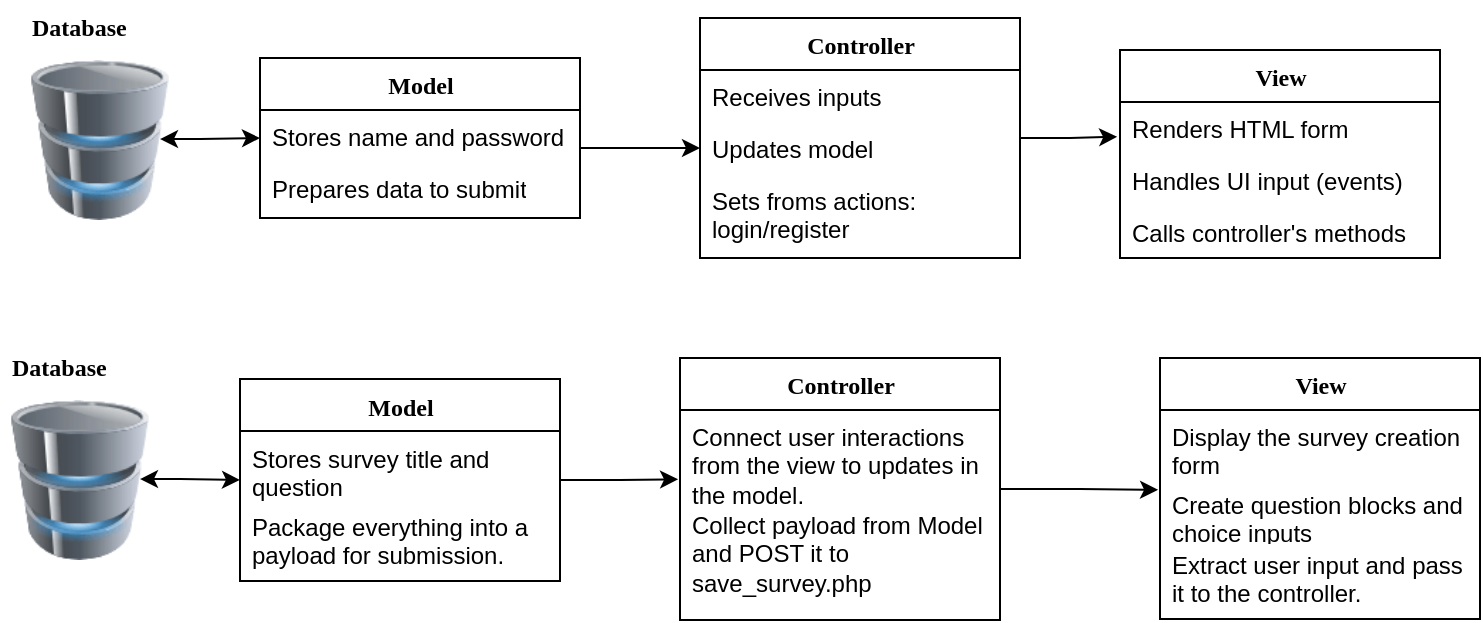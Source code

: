 <mxfile version="27.0.9">
  <diagram name="Page-1" id="9f46799a-70d6-7492-0946-bef42562c5a5">
    <mxGraphModel dx="868" dy="522" grid="1" gridSize="10" guides="1" tooltips="1" connect="1" arrows="1" fold="1" page="1" pageScale="1" pageWidth="1100" pageHeight="850" background="none" math="0" shadow="0">
      <root>
        <mxCell id="0" />
        <mxCell id="1" parent="0" />
        <mxCell id="78961159f06e98e8-17" value="Model" style="swimlane;html=1;fontStyle=1;align=center;verticalAlign=top;childLayout=stackLayout;horizontal=1;startSize=26;horizontalStack=0;resizeParent=1;resizeLast=0;collapsible=1;marginBottom=0;swimlaneFillColor=#ffffff;rounded=0;shadow=0;comic=0;labelBackgroundColor=none;strokeWidth=1;fillColor=none;fontFamily=Verdana;fontSize=12" parent="1" vertex="1">
          <mxGeometry x="210" y="159" width="160" height="80" as="geometry" />
        </mxCell>
        <mxCell id="78961159f06e98e8-21" value="Stores name and password&lt;div&gt;&lt;br&gt;&lt;/div&gt;" style="text;html=1;strokeColor=none;fillColor=none;align=left;verticalAlign=top;spacingLeft=4;spacingRight=4;whiteSpace=wrap;overflow=hidden;rotatable=0;points=[[0,0.5],[1,0.5]];portConstraint=eastwest;" parent="78961159f06e98e8-17" vertex="1">
          <mxGeometry y="26" width="160" height="26" as="geometry" />
        </mxCell>
        <mxCell id="78961159f06e98e8-26" value="Prepares data to submit" style="text;html=1;strokeColor=none;fillColor=none;align=left;verticalAlign=top;spacingLeft=4;spacingRight=4;whiteSpace=wrap;overflow=hidden;rotatable=0;points=[[0,0.5],[1,0.5]];portConstraint=eastwest;" parent="78961159f06e98e8-17" vertex="1">
          <mxGeometry y="52" width="160" height="26" as="geometry" />
        </mxCell>
        <mxCell id="78961159f06e98e8-30" value="View" style="swimlane;html=1;fontStyle=1;align=center;verticalAlign=top;childLayout=stackLayout;horizontal=1;startSize=26;horizontalStack=0;resizeParent=1;resizeLast=0;collapsible=1;marginBottom=0;swimlaneFillColor=#ffffff;rounded=0;shadow=0;comic=0;labelBackgroundColor=none;strokeWidth=1;fillColor=none;fontFamily=Verdana;fontSize=12" parent="1" vertex="1">
          <mxGeometry x="640" y="155" width="160" height="104" as="geometry" />
        </mxCell>
        <mxCell id="78961159f06e98e8-31" value="Renders HTML form" style="text;html=1;strokeColor=none;fillColor=none;align=left;verticalAlign=top;spacingLeft=4;spacingRight=4;whiteSpace=wrap;overflow=hidden;rotatable=0;points=[[0,0.5],[1,0.5]];portConstraint=eastwest;" parent="78961159f06e98e8-30" vertex="1">
          <mxGeometry y="26" width="160" height="26" as="geometry" />
        </mxCell>
        <mxCell id="78961159f06e98e8-32" value="Handles UI input (events)" style="text;html=1;strokeColor=none;fillColor=none;align=left;verticalAlign=top;spacingLeft=4;spacingRight=4;whiteSpace=wrap;overflow=hidden;rotatable=0;points=[[0,0.5],[1,0.5]];portConstraint=eastwest;" parent="78961159f06e98e8-30" vertex="1">
          <mxGeometry y="52" width="160" height="26" as="geometry" />
        </mxCell>
        <mxCell id="78961159f06e98e8-33" value="Calls controller&#39;s methods" style="text;html=1;strokeColor=none;fillColor=none;align=left;verticalAlign=top;spacingLeft=4;spacingRight=4;whiteSpace=wrap;overflow=hidden;rotatable=0;points=[[0,0.5],[1,0.5]];portConstraint=eastwest;" parent="78961159f06e98e8-30" vertex="1">
          <mxGeometry y="78" width="160" height="26" as="geometry" />
        </mxCell>
        <mxCell id="78961159f06e98e8-43" value="Controller" style="swimlane;html=1;fontStyle=1;align=center;verticalAlign=top;childLayout=stackLayout;horizontal=1;startSize=26;horizontalStack=0;resizeParent=1;resizeLast=0;collapsible=1;marginBottom=0;swimlaneFillColor=#ffffff;rounded=0;shadow=0;comic=0;labelBackgroundColor=none;strokeWidth=1;fillColor=none;fontFamily=Verdana;fontSize=12" parent="1" vertex="1">
          <mxGeometry x="430" y="139" width="160" height="120" as="geometry" />
        </mxCell>
        <mxCell id="78961159f06e98e8-44" value="Receives inputs" style="text;html=1;strokeColor=none;fillColor=none;align=left;verticalAlign=top;spacingLeft=4;spacingRight=4;whiteSpace=wrap;overflow=hidden;rotatable=0;points=[[0,0.5],[1,0.5]];portConstraint=eastwest;" parent="78961159f06e98e8-43" vertex="1">
          <mxGeometry y="26" width="160" height="26" as="geometry" />
        </mxCell>
        <mxCell id="78961159f06e98e8-45" value="Updates model" style="text;html=1;strokeColor=none;fillColor=none;align=left;verticalAlign=top;spacingLeft=4;spacingRight=4;whiteSpace=wrap;overflow=hidden;rotatable=0;points=[[0,0.5],[1,0.5]];portConstraint=eastwest;" parent="78961159f06e98e8-43" vertex="1">
          <mxGeometry y="52" width="160" height="26" as="geometry" />
        </mxCell>
        <mxCell id="78961159f06e98e8-49" value="Sets froms actions: login/register" style="text;html=1;strokeColor=none;fillColor=none;align=left;verticalAlign=top;spacingLeft=4;spacingRight=4;whiteSpace=wrap;overflow=hidden;rotatable=0;points=[[0,0.5],[1,0.5]];portConstraint=eastwest;" parent="78961159f06e98e8-43" vertex="1">
          <mxGeometry y="78" width="160" height="32" as="geometry" />
        </mxCell>
        <mxCell id="pt_hjZ5uZcyGiQa43ifl-5" style="edgeStyle=orthogonalEdgeStyle;rounded=0;orthogonalLoop=1;jettySize=auto;html=1;entryX=0;entryY=0.5;entryDx=0;entryDy=0;" edge="1" parent="1" source="78961159f06e98e8-21" target="78961159f06e98e8-45">
          <mxGeometry relative="1" as="geometry">
            <Array as="points">
              <mxPoint x="430" y="204" />
              <mxPoint x="430" y="204" />
            </Array>
          </mxGeometry>
        </mxCell>
        <mxCell id="pt_hjZ5uZcyGiQa43ifl-8" value="" style="edgeStyle=orthogonalEdgeStyle;rounded=0;orthogonalLoop=1;jettySize=auto;html=1;entryX=0;entryY=0.5;entryDx=0;entryDy=0;startArrow=classic;startFill=1;" edge="1" parent="1" target="78961159f06e98e8-17">
          <mxGeometry relative="1" as="geometry">
            <mxPoint x="160" y="199.516" as="sourcePoint" />
            <mxPoint x="310" y="200.49" as="targetPoint" />
            <Array as="points">
              <mxPoint x="180" y="200" />
            </Array>
          </mxGeometry>
        </mxCell>
        <mxCell id="pt_hjZ5uZcyGiQa43ifl-7" value="" style="image;html=1;image=img/lib/clip_art/computers/Database_128x128.png" vertex="1" parent="1">
          <mxGeometry x="90" y="160" width="80" height="80" as="geometry" />
        </mxCell>
        <mxCell id="pt_hjZ5uZcyGiQa43ifl-9" value="&lt;b&gt;Database&lt;/b&gt;" style="text;strokeColor=none;fillColor=none;spacingLeft=4;spacingRight=4;overflow=hidden;rotatable=0;points=[[0,0.5],[1,0.5]];portConstraint=eastwest;fontSize=12;whiteSpace=wrap;html=1;fontFamily=Verdana;" vertex="1" parent="1">
          <mxGeometry x="90" y="130" width="80" height="30" as="geometry" />
        </mxCell>
        <mxCell id="pt_hjZ5uZcyGiQa43ifl-10" style="edgeStyle=orthogonalEdgeStyle;rounded=0;orthogonalLoop=1;jettySize=auto;html=1;entryX=-0.009;entryY=0.669;entryDx=0;entryDy=0;entryPerimeter=0;" edge="1" parent="1" source="78961159f06e98e8-43" target="78961159f06e98e8-31">
          <mxGeometry relative="1" as="geometry" />
        </mxCell>
        <mxCell id="pt_hjZ5uZcyGiQa43ifl-11" value="Model" style="swimlane;html=1;fontStyle=1;align=center;verticalAlign=top;childLayout=stackLayout;horizontal=1;startSize=26;horizontalStack=0;resizeParent=1;resizeLast=0;collapsible=1;marginBottom=0;swimlaneFillColor=#ffffff;rounded=0;shadow=0;comic=0;labelBackgroundColor=none;strokeWidth=1;fillColor=none;fontFamily=Verdana;fontSize=12" vertex="1" parent="1">
          <mxGeometry x="200" y="319.5" width="160" height="101" as="geometry" />
        </mxCell>
        <mxCell id="pt_hjZ5uZcyGiQa43ifl-12" value="Stores survey title and question&lt;div&gt;&lt;br&gt;&lt;/div&gt;" style="text;html=1;strokeColor=none;fillColor=none;align=left;verticalAlign=top;spacingLeft=4;spacingRight=4;whiteSpace=wrap;overflow=hidden;rotatable=0;points=[[0,0.5],[1,0.5]];portConstraint=eastwest;" vertex="1" parent="pt_hjZ5uZcyGiQa43ifl-11">
          <mxGeometry y="26" width="160" height="34" as="geometry" />
        </mxCell>
        <mxCell id="pt_hjZ5uZcyGiQa43ifl-13" value="Package everything into a payload for submission." style="text;html=1;strokeColor=none;fillColor=none;align=left;verticalAlign=top;spacingLeft=4;spacingRight=4;whiteSpace=wrap;overflow=hidden;rotatable=0;points=[[0,0.5],[1,0.5]];portConstraint=eastwest;" vertex="1" parent="pt_hjZ5uZcyGiQa43ifl-11">
          <mxGeometry y="60" width="160" height="40" as="geometry" />
        </mxCell>
        <mxCell id="pt_hjZ5uZcyGiQa43ifl-14" value="View" style="swimlane;html=1;fontStyle=1;align=center;verticalAlign=top;childLayout=stackLayout;horizontal=1;startSize=26;horizontalStack=0;resizeParent=1;resizeLast=0;collapsible=1;marginBottom=0;swimlaneFillColor=#ffffff;rounded=0;shadow=0;comic=0;labelBackgroundColor=none;strokeWidth=1;fillColor=none;fontFamily=Verdana;fontSize=12" vertex="1" parent="1">
          <mxGeometry x="660" y="309" width="160" height="130.5" as="geometry" />
        </mxCell>
        <mxCell id="pt_hjZ5uZcyGiQa43ifl-15" value="Display the survey creation form" style="text;html=1;strokeColor=none;fillColor=none;align=left;verticalAlign=top;spacingLeft=4;spacingRight=4;whiteSpace=wrap;overflow=hidden;rotatable=0;points=[[0,0.5],[1,0.5]];portConstraint=eastwest;" vertex="1" parent="pt_hjZ5uZcyGiQa43ifl-14">
          <mxGeometry y="26" width="160" height="34" as="geometry" />
        </mxCell>
        <mxCell id="pt_hjZ5uZcyGiQa43ifl-16" value="Create question blocks and choice inputs" style="text;html=1;strokeColor=none;fillColor=none;align=left;verticalAlign=top;spacingLeft=4;spacingRight=4;whiteSpace=wrap;overflow=hidden;rotatable=0;points=[[0,0.5],[1,0.5]];portConstraint=eastwest;" vertex="1" parent="pt_hjZ5uZcyGiQa43ifl-14">
          <mxGeometry y="60" width="160" height="30" as="geometry" />
        </mxCell>
        <mxCell id="pt_hjZ5uZcyGiQa43ifl-17" value="Extract user input and pass it to the controller." style="text;html=1;strokeColor=none;fillColor=none;align=left;verticalAlign=top;spacingLeft=4;spacingRight=4;whiteSpace=wrap;overflow=hidden;rotatable=0;points=[[0,0.5],[1,0.5]];portConstraint=eastwest;" vertex="1" parent="pt_hjZ5uZcyGiQa43ifl-14">
          <mxGeometry y="90" width="160" height="30" as="geometry" />
        </mxCell>
        <mxCell id="pt_hjZ5uZcyGiQa43ifl-18" value="Controller" style="swimlane;html=1;fontStyle=1;align=center;verticalAlign=top;childLayout=stackLayout;horizontal=1;startSize=26;horizontalStack=0;resizeParent=1;resizeLast=0;collapsible=1;marginBottom=0;swimlaneFillColor=#ffffff;rounded=0;shadow=0;comic=0;labelBackgroundColor=none;strokeWidth=1;fillColor=none;fontFamily=Verdana;fontSize=12" vertex="1" parent="1">
          <mxGeometry x="420" y="309" width="160" height="131" as="geometry" />
        </mxCell>
        <mxCell id="pt_hjZ5uZcyGiQa43ifl-19" value="Connect user interactions from the view to updates in the model." style="text;html=1;strokeColor=none;fillColor=none;align=left;verticalAlign=top;spacingLeft=4;spacingRight=4;whiteSpace=wrap;overflow=hidden;rotatable=0;points=[[0,0.5],[1,0.5]];portConstraint=eastwest;" vertex="1" parent="pt_hjZ5uZcyGiQa43ifl-18">
          <mxGeometry y="26" width="160" height="44" as="geometry" />
        </mxCell>
        <mxCell id="pt_hjZ5uZcyGiQa43ifl-28" value="Collect payload from Model and POST it to save_survey.php" style="text;html=1;strokeColor=none;fillColor=none;align=left;verticalAlign=top;spacingLeft=4;spacingRight=4;whiteSpace=wrap;overflow=hidden;rotatable=0;points=[[0,0.5],[1,0.5]];portConstraint=eastwest;" vertex="1" parent="pt_hjZ5uZcyGiQa43ifl-18">
          <mxGeometry y="70" width="160" height="50" as="geometry" />
        </mxCell>
        <mxCell id="pt_hjZ5uZcyGiQa43ifl-23" value="" style="edgeStyle=orthogonalEdgeStyle;rounded=0;orthogonalLoop=1;jettySize=auto;html=1;entryX=0;entryY=0.5;entryDx=0;entryDy=0;startArrow=classic;startFill=1;" edge="1" parent="1" target="pt_hjZ5uZcyGiQa43ifl-11">
          <mxGeometry relative="1" as="geometry">
            <mxPoint x="150" y="369.516" as="sourcePoint" />
            <mxPoint x="300" y="370.49" as="targetPoint" />
            <Array as="points">
              <mxPoint x="170" y="370" />
            </Array>
          </mxGeometry>
        </mxCell>
        <mxCell id="pt_hjZ5uZcyGiQa43ifl-24" value="" style="image;html=1;image=img/lib/clip_art/computers/Database_128x128.png" vertex="1" parent="1">
          <mxGeometry x="80" y="330" width="80" height="80" as="geometry" />
        </mxCell>
        <mxCell id="pt_hjZ5uZcyGiQa43ifl-25" value="&lt;b&gt;Database&lt;/b&gt;" style="text;strokeColor=none;fillColor=none;spacingLeft=4;spacingRight=4;overflow=hidden;rotatable=0;points=[[0,0.5],[1,0.5]];portConstraint=eastwest;fontSize=12;whiteSpace=wrap;html=1;fontFamily=Verdana;" vertex="1" parent="1">
          <mxGeometry x="80" y="300" width="80" height="30" as="geometry" />
        </mxCell>
        <mxCell id="pt_hjZ5uZcyGiQa43ifl-30" style="edgeStyle=orthogonalEdgeStyle;rounded=0;orthogonalLoop=1;jettySize=auto;html=1;entryX=-0.006;entryY=0.787;entryDx=0;entryDy=0;entryPerimeter=0;" edge="1" parent="1" source="pt_hjZ5uZcyGiQa43ifl-11" target="pt_hjZ5uZcyGiQa43ifl-19">
          <mxGeometry relative="1" as="geometry" />
        </mxCell>
        <mxCell id="pt_hjZ5uZcyGiQa43ifl-31" style="edgeStyle=orthogonalEdgeStyle;rounded=0;orthogonalLoop=1;jettySize=auto;html=1;entryX=-0.006;entryY=0.198;entryDx=0;entryDy=0;entryPerimeter=0;" edge="1" parent="1" source="pt_hjZ5uZcyGiQa43ifl-18" target="pt_hjZ5uZcyGiQa43ifl-16">
          <mxGeometry relative="1" as="geometry" />
        </mxCell>
      </root>
    </mxGraphModel>
  </diagram>
</mxfile>

